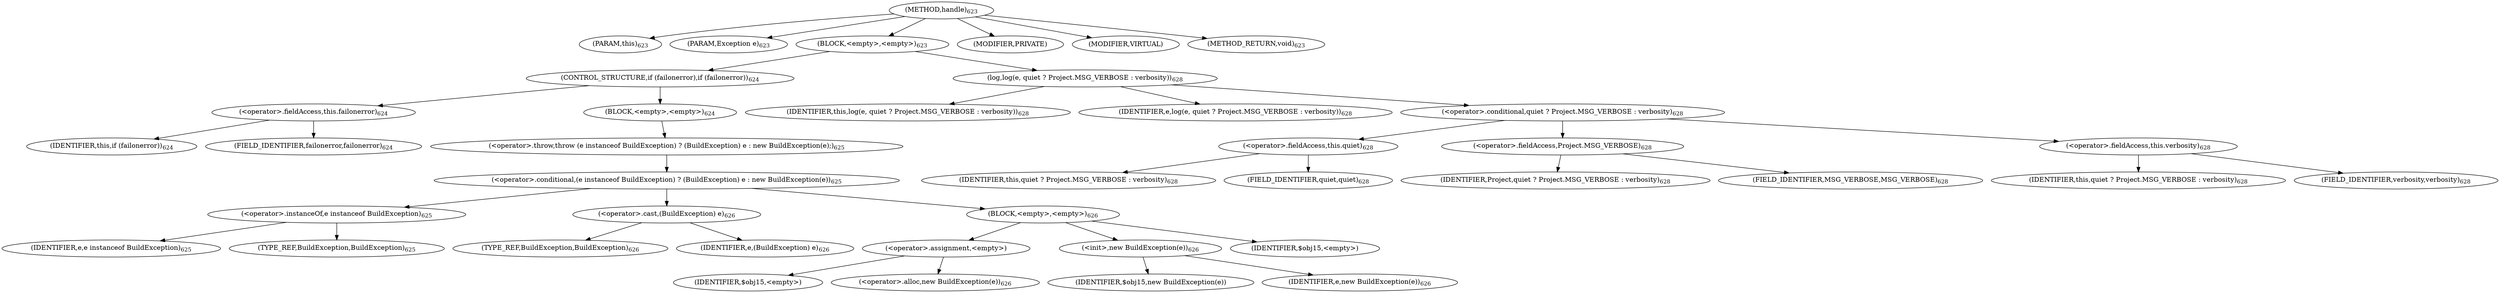 digraph "handle" {  
"1310" [label = <(METHOD,handle)<SUB>623</SUB>> ]
"80" [label = <(PARAM,this)<SUB>623</SUB>> ]
"1311" [label = <(PARAM,Exception e)<SUB>623</SUB>> ]
"1312" [label = <(BLOCK,&lt;empty&gt;,&lt;empty&gt;)<SUB>623</SUB>> ]
"1313" [label = <(CONTROL_STRUCTURE,if (failonerror),if (failonerror))<SUB>624</SUB>> ]
"1314" [label = <(&lt;operator&gt;.fieldAccess,this.failonerror)<SUB>624</SUB>> ]
"1315" [label = <(IDENTIFIER,this,if (failonerror))<SUB>624</SUB>> ]
"1316" [label = <(FIELD_IDENTIFIER,failonerror,failonerror)<SUB>624</SUB>> ]
"1317" [label = <(BLOCK,&lt;empty&gt;,&lt;empty&gt;)<SUB>624</SUB>> ]
"1318" [label = <(&lt;operator&gt;.throw,throw (e instanceof BuildException) ? (BuildException) e : new BuildException(e);)<SUB>625</SUB>> ]
"1319" [label = <(&lt;operator&gt;.conditional,(e instanceof BuildException) ? (BuildException) e : new BuildException(e))<SUB>625</SUB>> ]
"1320" [label = <(&lt;operator&gt;.instanceOf,e instanceof BuildException)<SUB>625</SUB>> ]
"1321" [label = <(IDENTIFIER,e,e instanceof BuildException)<SUB>625</SUB>> ]
"1322" [label = <(TYPE_REF,BuildException,BuildException)<SUB>625</SUB>> ]
"1323" [label = <(&lt;operator&gt;.cast,(BuildException) e)<SUB>626</SUB>> ]
"1324" [label = <(TYPE_REF,BuildException,BuildException)<SUB>626</SUB>> ]
"1325" [label = <(IDENTIFIER,e,(BuildException) e)<SUB>626</SUB>> ]
"1326" [label = <(BLOCK,&lt;empty&gt;,&lt;empty&gt;)<SUB>626</SUB>> ]
"1327" [label = <(&lt;operator&gt;.assignment,&lt;empty&gt;)> ]
"1328" [label = <(IDENTIFIER,$obj15,&lt;empty&gt;)> ]
"1329" [label = <(&lt;operator&gt;.alloc,new BuildException(e))<SUB>626</SUB>> ]
"1330" [label = <(&lt;init&gt;,new BuildException(e))<SUB>626</SUB>> ]
"1331" [label = <(IDENTIFIER,$obj15,new BuildException(e))> ]
"1332" [label = <(IDENTIFIER,e,new BuildException(e))<SUB>626</SUB>> ]
"1333" [label = <(IDENTIFIER,$obj15,&lt;empty&gt;)> ]
"1334" [label = <(log,log(e, quiet ? Project.MSG_VERBOSE : verbosity))<SUB>628</SUB>> ]
"79" [label = <(IDENTIFIER,this,log(e, quiet ? Project.MSG_VERBOSE : verbosity))<SUB>628</SUB>> ]
"1335" [label = <(IDENTIFIER,e,log(e, quiet ? Project.MSG_VERBOSE : verbosity))<SUB>628</SUB>> ]
"1336" [label = <(&lt;operator&gt;.conditional,quiet ? Project.MSG_VERBOSE : verbosity)<SUB>628</SUB>> ]
"1337" [label = <(&lt;operator&gt;.fieldAccess,this.quiet)<SUB>628</SUB>> ]
"1338" [label = <(IDENTIFIER,this,quiet ? Project.MSG_VERBOSE : verbosity)<SUB>628</SUB>> ]
"1339" [label = <(FIELD_IDENTIFIER,quiet,quiet)<SUB>628</SUB>> ]
"1340" [label = <(&lt;operator&gt;.fieldAccess,Project.MSG_VERBOSE)<SUB>628</SUB>> ]
"1341" [label = <(IDENTIFIER,Project,quiet ? Project.MSG_VERBOSE : verbosity)<SUB>628</SUB>> ]
"1342" [label = <(FIELD_IDENTIFIER,MSG_VERBOSE,MSG_VERBOSE)<SUB>628</SUB>> ]
"1343" [label = <(&lt;operator&gt;.fieldAccess,this.verbosity)<SUB>628</SUB>> ]
"1344" [label = <(IDENTIFIER,this,quiet ? Project.MSG_VERBOSE : verbosity)<SUB>628</SUB>> ]
"1345" [label = <(FIELD_IDENTIFIER,verbosity,verbosity)<SUB>628</SUB>> ]
"1346" [label = <(MODIFIER,PRIVATE)> ]
"1347" [label = <(MODIFIER,VIRTUAL)> ]
"1348" [label = <(METHOD_RETURN,void)<SUB>623</SUB>> ]
  "1310" -> "80" 
  "1310" -> "1311" 
  "1310" -> "1312" 
  "1310" -> "1346" 
  "1310" -> "1347" 
  "1310" -> "1348" 
  "1312" -> "1313" 
  "1312" -> "1334" 
  "1313" -> "1314" 
  "1313" -> "1317" 
  "1314" -> "1315" 
  "1314" -> "1316" 
  "1317" -> "1318" 
  "1318" -> "1319" 
  "1319" -> "1320" 
  "1319" -> "1323" 
  "1319" -> "1326" 
  "1320" -> "1321" 
  "1320" -> "1322" 
  "1323" -> "1324" 
  "1323" -> "1325" 
  "1326" -> "1327" 
  "1326" -> "1330" 
  "1326" -> "1333" 
  "1327" -> "1328" 
  "1327" -> "1329" 
  "1330" -> "1331" 
  "1330" -> "1332" 
  "1334" -> "79" 
  "1334" -> "1335" 
  "1334" -> "1336" 
  "1336" -> "1337" 
  "1336" -> "1340" 
  "1336" -> "1343" 
  "1337" -> "1338" 
  "1337" -> "1339" 
  "1340" -> "1341" 
  "1340" -> "1342" 
  "1343" -> "1344" 
  "1343" -> "1345" 
}
